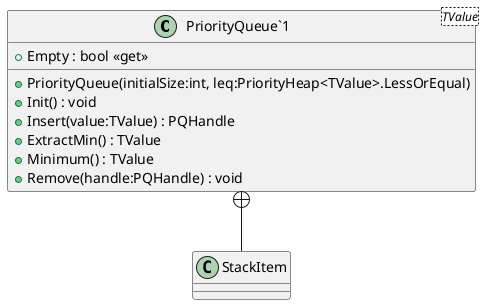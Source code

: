 @startuml
class "PriorityQueue`1"<TValue> {
    + Empty : bool <<get>>
    + PriorityQueue(initialSize:int, leq:PriorityHeap<TValue>.LessOrEqual)
    + Init() : void
    + Insert(value:TValue) : PQHandle
    + ExtractMin() : TValue
    + Minimum() : TValue
    + Remove(handle:PQHandle) : void
}
class StackItem {
}
"PriorityQueue`1" +-- StackItem
@enduml

